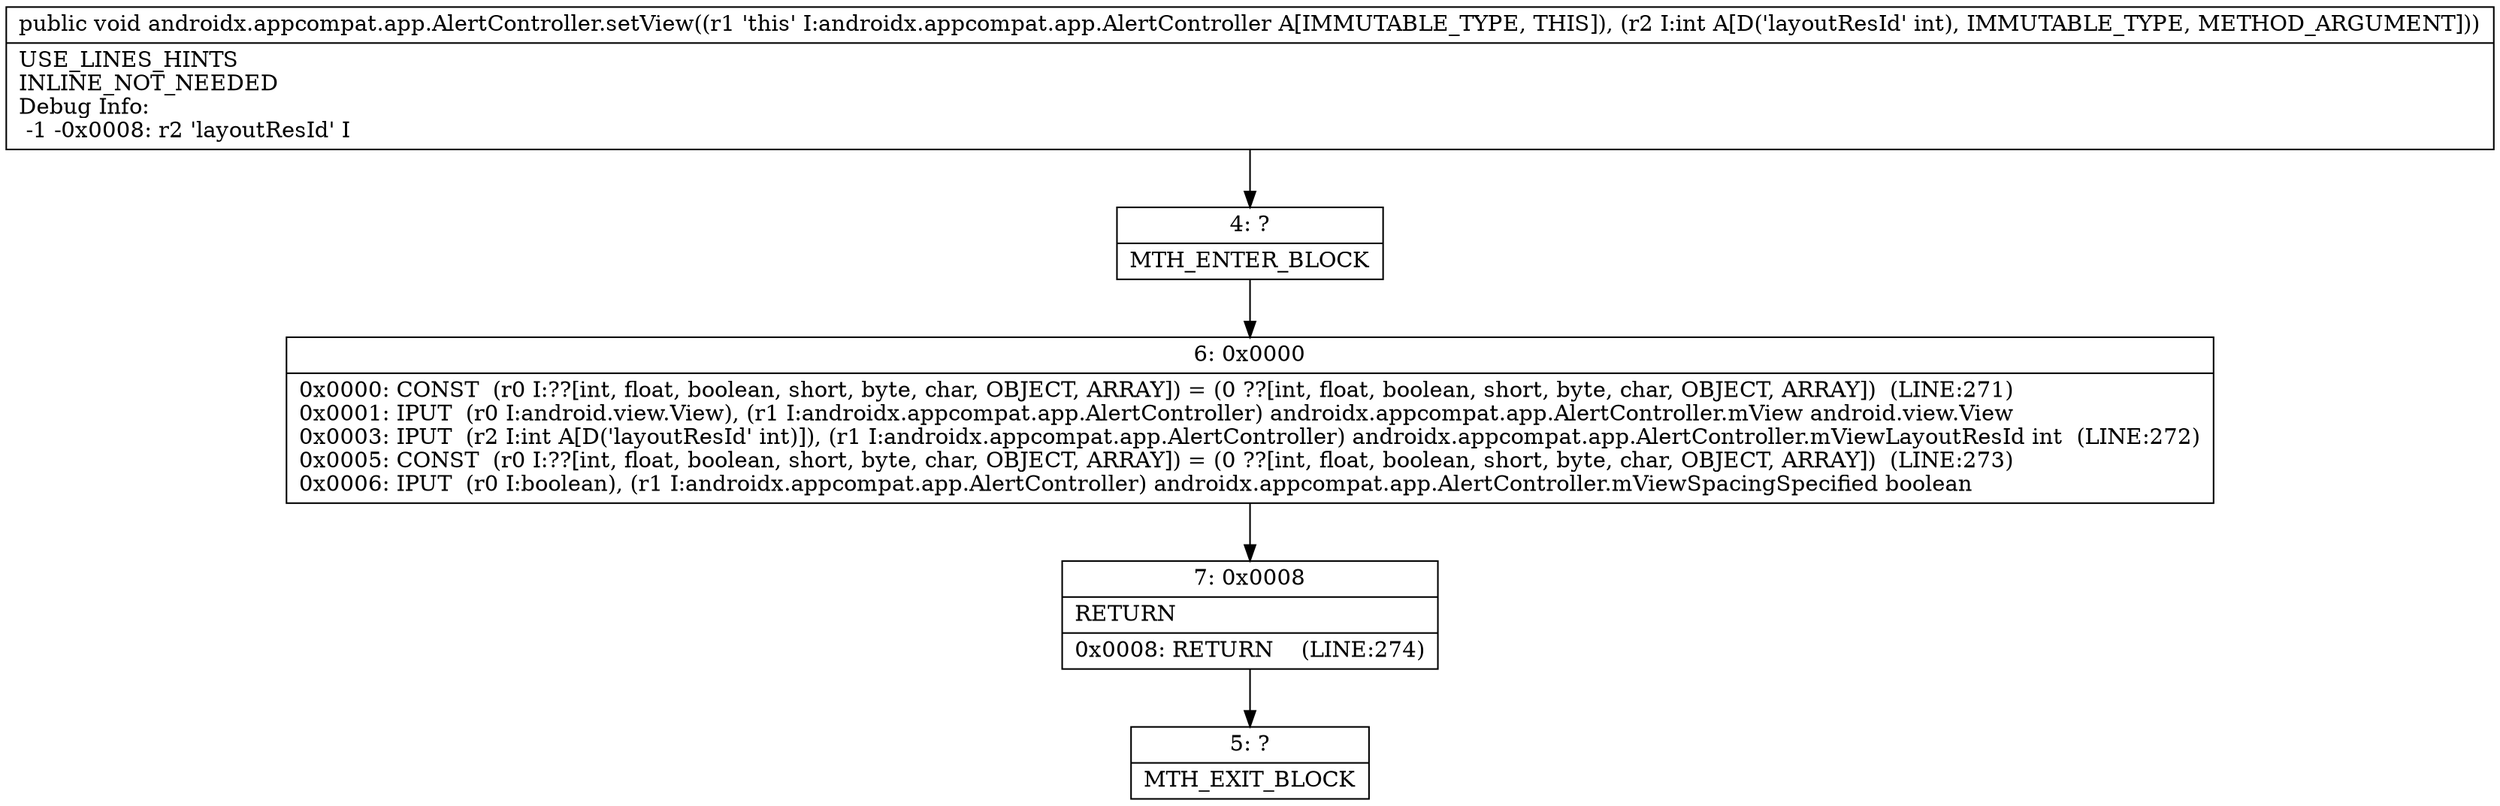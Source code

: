 digraph "CFG forandroidx.appcompat.app.AlertController.setView(I)V" {
Node_4 [shape=record,label="{4\:\ ?|MTH_ENTER_BLOCK\l}"];
Node_6 [shape=record,label="{6\:\ 0x0000|0x0000: CONST  (r0 I:??[int, float, boolean, short, byte, char, OBJECT, ARRAY]) = (0 ??[int, float, boolean, short, byte, char, OBJECT, ARRAY])  (LINE:271)\l0x0001: IPUT  (r0 I:android.view.View), (r1 I:androidx.appcompat.app.AlertController) androidx.appcompat.app.AlertController.mView android.view.View \l0x0003: IPUT  (r2 I:int A[D('layoutResId' int)]), (r1 I:androidx.appcompat.app.AlertController) androidx.appcompat.app.AlertController.mViewLayoutResId int  (LINE:272)\l0x0005: CONST  (r0 I:??[int, float, boolean, short, byte, char, OBJECT, ARRAY]) = (0 ??[int, float, boolean, short, byte, char, OBJECT, ARRAY])  (LINE:273)\l0x0006: IPUT  (r0 I:boolean), (r1 I:androidx.appcompat.app.AlertController) androidx.appcompat.app.AlertController.mViewSpacingSpecified boolean \l}"];
Node_7 [shape=record,label="{7\:\ 0x0008|RETURN\l|0x0008: RETURN    (LINE:274)\l}"];
Node_5 [shape=record,label="{5\:\ ?|MTH_EXIT_BLOCK\l}"];
MethodNode[shape=record,label="{public void androidx.appcompat.app.AlertController.setView((r1 'this' I:androidx.appcompat.app.AlertController A[IMMUTABLE_TYPE, THIS]), (r2 I:int A[D('layoutResId' int), IMMUTABLE_TYPE, METHOD_ARGUMENT]))  | USE_LINES_HINTS\lINLINE_NOT_NEEDED\lDebug Info:\l  \-1 \-0x0008: r2 'layoutResId' I\l}"];
MethodNode -> Node_4;Node_4 -> Node_6;
Node_6 -> Node_7;
Node_7 -> Node_5;
}

